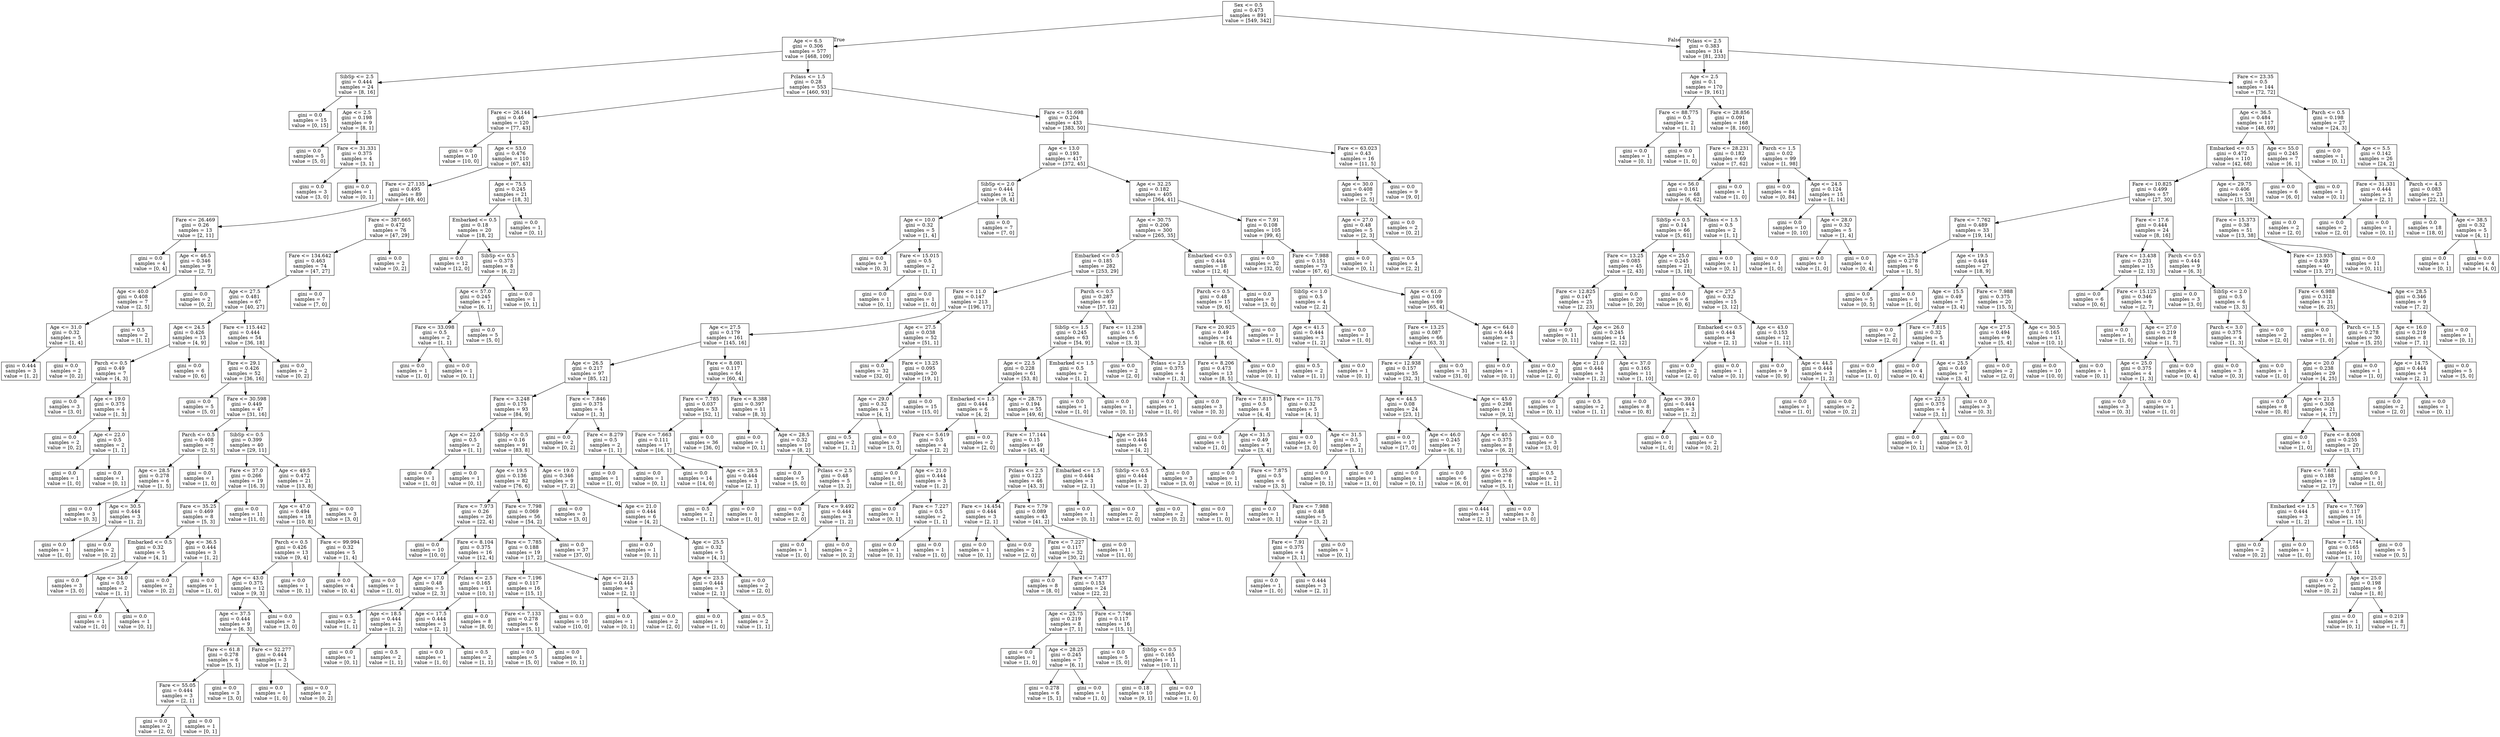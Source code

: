 digraph Tree {
node [shape=box] ;
0 [label="Sex <= 0.5\ngini = 0.473\nsamples = 891\nvalue = [549, 342]"] ;
1 [label="Age <= 6.5\ngini = 0.306\nsamples = 577\nvalue = [468, 109]"] ;
0 -> 1 [labeldistance=2.5, labelangle=45, headlabel="True"] ;
2 [label="SibSp <= 2.5\ngini = 0.444\nsamples = 24\nvalue = [8, 16]"] ;
1 -> 2 ;
3 [label="gini = 0.0\nsamples = 15\nvalue = [0, 15]"] ;
2 -> 3 ;
4 [label="Age <= 2.5\ngini = 0.198\nsamples = 9\nvalue = [8, 1]"] ;
2 -> 4 ;
5 [label="gini = 0.0\nsamples = 5\nvalue = [5, 0]"] ;
4 -> 5 ;
6 [label="Fare <= 31.331\ngini = 0.375\nsamples = 4\nvalue = [3, 1]"] ;
4 -> 6 ;
7 [label="gini = 0.0\nsamples = 3\nvalue = [3, 0]"] ;
6 -> 7 ;
8 [label="gini = 0.0\nsamples = 1\nvalue = [0, 1]"] ;
6 -> 8 ;
9 [label="Pclass <= 1.5\ngini = 0.28\nsamples = 553\nvalue = [460, 93]"] ;
1 -> 9 ;
10 [label="Fare <= 26.144\ngini = 0.46\nsamples = 120\nvalue = [77, 43]"] ;
9 -> 10 ;
11 [label="gini = 0.0\nsamples = 10\nvalue = [10, 0]"] ;
10 -> 11 ;
12 [label="Age <= 53.0\ngini = 0.476\nsamples = 110\nvalue = [67, 43]"] ;
10 -> 12 ;
13 [label="Fare <= 27.135\ngini = 0.495\nsamples = 89\nvalue = [49, 40]"] ;
12 -> 13 ;
14 [label="Fare <= 26.469\ngini = 0.26\nsamples = 13\nvalue = [2, 11]"] ;
13 -> 14 ;
15 [label="gini = 0.0\nsamples = 4\nvalue = [0, 4]"] ;
14 -> 15 ;
16 [label="Age <= 46.5\ngini = 0.346\nsamples = 9\nvalue = [2, 7]"] ;
14 -> 16 ;
17 [label="Age <= 40.0\ngini = 0.408\nsamples = 7\nvalue = [2, 5]"] ;
16 -> 17 ;
18 [label="Age <= 31.0\ngini = 0.32\nsamples = 5\nvalue = [1, 4]"] ;
17 -> 18 ;
19 [label="gini = 0.444\nsamples = 3\nvalue = [1, 2]"] ;
18 -> 19 ;
20 [label="gini = 0.0\nsamples = 2\nvalue = [0, 2]"] ;
18 -> 20 ;
21 [label="gini = 0.5\nsamples = 2\nvalue = [1, 1]"] ;
17 -> 21 ;
22 [label="gini = 0.0\nsamples = 2\nvalue = [0, 2]"] ;
16 -> 22 ;
23 [label="Fare <= 387.665\ngini = 0.472\nsamples = 76\nvalue = [47, 29]"] ;
13 -> 23 ;
24 [label="Fare <= 134.642\ngini = 0.463\nsamples = 74\nvalue = [47, 27]"] ;
23 -> 24 ;
25 [label="Age <= 27.5\ngini = 0.481\nsamples = 67\nvalue = [40, 27]"] ;
24 -> 25 ;
26 [label="Age <= 24.5\ngini = 0.426\nsamples = 13\nvalue = [4, 9]"] ;
25 -> 26 ;
27 [label="Parch <= 0.5\ngini = 0.49\nsamples = 7\nvalue = [4, 3]"] ;
26 -> 27 ;
28 [label="gini = 0.0\nsamples = 3\nvalue = [3, 0]"] ;
27 -> 28 ;
29 [label="Age <= 19.0\ngini = 0.375\nsamples = 4\nvalue = [1, 3]"] ;
27 -> 29 ;
30 [label="gini = 0.0\nsamples = 2\nvalue = [0, 2]"] ;
29 -> 30 ;
31 [label="Age <= 22.0\ngini = 0.5\nsamples = 2\nvalue = [1, 1]"] ;
29 -> 31 ;
32 [label="gini = 0.0\nsamples = 1\nvalue = [1, 0]"] ;
31 -> 32 ;
33 [label="gini = 0.0\nsamples = 1\nvalue = [0, 1]"] ;
31 -> 33 ;
34 [label="gini = 0.0\nsamples = 6\nvalue = [0, 6]"] ;
26 -> 34 ;
35 [label="Fare <= 115.442\ngini = 0.444\nsamples = 54\nvalue = [36, 18]"] ;
25 -> 35 ;
36 [label="Fare <= 29.1\ngini = 0.426\nsamples = 52\nvalue = [36, 16]"] ;
35 -> 36 ;
37 [label="gini = 0.0\nsamples = 5\nvalue = [5, 0]"] ;
36 -> 37 ;
38 [label="Fare <= 30.598\ngini = 0.449\nsamples = 47\nvalue = [31, 16]"] ;
36 -> 38 ;
39 [label="Parch <= 0.5\ngini = 0.408\nsamples = 7\nvalue = [2, 5]"] ;
38 -> 39 ;
40 [label="Age <= 28.5\ngini = 0.278\nsamples = 6\nvalue = [1, 5]"] ;
39 -> 40 ;
41 [label="gini = 0.0\nsamples = 3\nvalue = [0, 3]"] ;
40 -> 41 ;
42 [label="Age <= 30.5\ngini = 0.444\nsamples = 3\nvalue = [1, 2]"] ;
40 -> 42 ;
43 [label="gini = 0.0\nsamples = 1\nvalue = [1, 0]"] ;
42 -> 43 ;
44 [label="gini = 0.0\nsamples = 2\nvalue = [0, 2]"] ;
42 -> 44 ;
45 [label="gini = 0.0\nsamples = 1\nvalue = [1, 0]"] ;
39 -> 45 ;
46 [label="SibSp <= 0.5\ngini = 0.399\nsamples = 40\nvalue = [29, 11]"] ;
38 -> 46 ;
47 [label="Fare <= 37.0\ngini = 0.266\nsamples = 19\nvalue = [16, 3]"] ;
46 -> 47 ;
48 [label="Fare <= 35.25\ngini = 0.469\nsamples = 8\nvalue = [5, 3]"] ;
47 -> 48 ;
49 [label="Embarked <= 0.5\ngini = 0.32\nsamples = 5\nvalue = [4, 1]"] ;
48 -> 49 ;
50 [label="gini = 0.0\nsamples = 3\nvalue = [3, 0]"] ;
49 -> 50 ;
51 [label="Age <= 34.0\ngini = 0.5\nsamples = 2\nvalue = [1, 1]"] ;
49 -> 51 ;
52 [label="gini = 0.0\nsamples = 1\nvalue = [1, 0]"] ;
51 -> 52 ;
53 [label="gini = 0.0\nsamples = 1\nvalue = [0, 1]"] ;
51 -> 53 ;
54 [label="Age <= 36.5\ngini = 0.444\nsamples = 3\nvalue = [1, 2]"] ;
48 -> 54 ;
55 [label="gini = 0.0\nsamples = 2\nvalue = [0, 2]"] ;
54 -> 55 ;
56 [label="gini = 0.0\nsamples = 1\nvalue = [1, 0]"] ;
54 -> 56 ;
57 [label="gini = 0.0\nsamples = 11\nvalue = [11, 0]"] ;
47 -> 57 ;
58 [label="Age <= 49.5\ngini = 0.472\nsamples = 21\nvalue = [13, 8]"] ;
46 -> 58 ;
59 [label="Age <= 47.0\ngini = 0.494\nsamples = 18\nvalue = [10, 8]"] ;
58 -> 59 ;
60 [label="Parch <= 0.5\ngini = 0.426\nsamples = 13\nvalue = [9, 4]"] ;
59 -> 60 ;
61 [label="Age <= 43.0\ngini = 0.375\nsamples = 12\nvalue = [9, 3]"] ;
60 -> 61 ;
62 [label="Age <= 37.5\ngini = 0.444\nsamples = 9\nvalue = [6, 3]"] ;
61 -> 62 ;
63 [label="Fare <= 61.8\ngini = 0.278\nsamples = 6\nvalue = [5, 1]"] ;
62 -> 63 ;
64 [label="Fare <= 55.05\ngini = 0.444\nsamples = 3\nvalue = [2, 1]"] ;
63 -> 64 ;
65 [label="gini = 0.0\nsamples = 2\nvalue = [2, 0]"] ;
64 -> 65 ;
66 [label="gini = 0.0\nsamples = 1\nvalue = [0, 1]"] ;
64 -> 66 ;
67 [label="gini = 0.0\nsamples = 3\nvalue = [3, 0]"] ;
63 -> 67 ;
68 [label="Fare <= 52.277\ngini = 0.444\nsamples = 3\nvalue = [1, 2]"] ;
62 -> 68 ;
69 [label="gini = 0.0\nsamples = 1\nvalue = [1, 0]"] ;
68 -> 69 ;
70 [label="gini = 0.0\nsamples = 2\nvalue = [0, 2]"] ;
68 -> 70 ;
71 [label="gini = 0.0\nsamples = 3\nvalue = [3, 0]"] ;
61 -> 71 ;
72 [label="gini = 0.0\nsamples = 1\nvalue = [0, 1]"] ;
60 -> 72 ;
73 [label="Fare <= 99.994\ngini = 0.32\nsamples = 5\nvalue = [1, 4]"] ;
59 -> 73 ;
74 [label="gini = 0.0\nsamples = 4\nvalue = [0, 4]"] ;
73 -> 74 ;
75 [label="gini = 0.0\nsamples = 1\nvalue = [1, 0]"] ;
73 -> 75 ;
76 [label="gini = 0.0\nsamples = 3\nvalue = [3, 0]"] ;
58 -> 76 ;
77 [label="gini = 0.0\nsamples = 2\nvalue = [0, 2]"] ;
35 -> 77 ;
78 [label="gini = 0.0\nsamples = 7\nvalue = [7, 0]"] ;
24 -> 78 ;
79 [label="gini = 0.0\nsamples = 2\nvalue = [0, 2]"] ;
23 -> 79 ;
80 [label="Age <= 75.5\ngini = 0.245\nsamples = 21\nvalue = [18, 3]"] ;
12 -> 80 ;
81 [label="Embarked <= 0.5\ngini = 0.18\nsamples = 20\nvalue = [18, 2]"] ;
80 -> 81 ;
82 [label="gini = 0.0\nsamples = 12\nvalue = [12, 0]"] ;
81 -> 82 ;
83 [label="SibSp <= 0.5\ngini = 0.375\nsamples = 8\nvalue = [6, 2]"] ;
81 -> 83 ;
84 [label="Age <= 57.0\ngini = 0.245\nsamples = 7\nvalue = [6, 1]"] ;
83 -> 84 ;
85 [label="Fare <= 33.098\ngini = 0.5\nsamples = 2\nvalue = [1, 1]"] ;
84 -> 85 ;
86 [label="gini = 0.0\nsamples = 1\nvalue = [1, 0]"] ;
85 -> 86 ;
87 [label="gini = 0.0\nsamples = 1\nvalue = [0, 1]"] ;
85 -> 87 ;
88 [label="gini = 0.0\nsamples = 5\nvalue = [5, 0]"] ;
84 -> 88 ;
89 [label="gini = 0.0\nsamples = 1\nvalue = [0, 1]"] ;
83 -> 89 ;
90 [label="gini = 0.0\nsamples = 1\nvalue = [0, 1]"] ;
80 -> 90 ;
91 [label="Fare <= 51.698\ngini = 0.204\nsamples = 433\nvalue = [383, 50]"] ;
9 -> 91 ;
92 [label="Age <= 13.0\ngini = 0.193\nsamples = 417\nvalue = [372, 45]"] ;
91 -> 92 ;
93 [label="SibSp <= 2.0\ngini = 0.444\nsamples = 12\nvalue = [8, 4]"] ;
92 -> 93 ;
94 [label="Age <= 10.0\ngini = 0.32\nsamples = 5\nvalue = [1, 4]"] ;
93 -> 94 ;
95 [label="gini = 0.0\nsamples = 3\nvalue = [0, 3]"] ;
94 -> 95 ;
96 [label="Fare <= 15.015\ngini = 0.5\nsamples = 2\nvalue = [1, 1]"] ;
94 -> 96 ;
97 [label="gini = 0.0\nsamples = 1\nvalue = [0, 1]"] ;
96 -> 97 ;
98 [label="gini = 0.0\nsamples = 1\nvalue = [1, 0]"] ;
96 -> 98 ;
99 [label="gini = 0.0\nsamples = 7\nvalue = [7, 0]"] ;
93 -> 99 ;
100 [label="Age <= 32.25\ngini = 0.182\nsamples = 405\nvalue = [364, 41]"] ;
92 -> 100 ;
101 [label="Age <= 30.75\ngini = 0.206\nsamples = 300\nvalue = [265, 35]"] ;
100 -> 101 ;
102 [label="Embarked <= 0.5\ngini = 0.185\nsamples = 282\nvalue = [253, 29]"] ;
101 -> 102 ;
103 [label="Fare <= 11.0\ngini = 0.147\nsamples = 213\nvalue = [196, 17]"] ;
102 -> 103 ;
104 [label="Age <= 27.5\ngini = 0.179\nsamples = 161\nvalue = [145, 16]"] ;
103 -> 104 ;
105 [label="Age <= 26.5\ngini = 0.217\nsamples = 97\nvalue = [85, 12]"] ;
104 -> 105 ;
106 [label="Fare <= 3.248\ngini = 0.175\nsamples = 93\nvalue = [84, 9]"] ;
105 -> 106 ;
107 [label="Age <= 22.0\ngini = 0.5\nsamples = 2\nvalue = [1, 1]"] ;
106 -> 107 ;
108 [label="gini = 0.0\nsamples = 1\nvalue = [1, 0]"] ;
107 -> 108 ;
109 [label="gini = 0.0\nsamples = 1\nvalue = [0, 1]"] ;
107 -> 109 ;
110 [label="SibSp <= 0.5\ngini = 0.16\nsamples = 91\nvalue = [83, 8]"] ;
106 -> 110 ;
111 [label="Age <= 19.5\ngini = 0.136\nsamples = 82\nvalue = [76, 6]"] ;
110 -> 111 ;
112 [label="Fare <= 7.973\ngini = 0.26\nsamples = 26\nvalue = [22, 4]"] ;
111 -> 112 ;
113 [label="gini = 0.0\nsamples = 10\nvalue = [10, 0]"] ;
112 -> 113 ;
114 [label="Fare <= 8.104\ngini = 0.375\nsamples = 16\nvalue = [12, 4]"] ;
112 -> 114 ;
115 [label="Age <= 17.0\ngini = 0.48\nsamples = 5\nvalue = [2, 3]"] ;
114 -> 115 ;
116 [label="gini = 0.5\nsamples = 2\nvalue = [1, 1]"] ;
115 -> 116 ;
117 [label="Age <= 18.5\ngini = 0.444\nsamples = 3\nvalue = [1, 2]"] ;
115 -> 117 ;
118 [label="gini = 0.0\nsamples = 1\nvalue = [0, 1]"] ;
117 -> 118 ;
119 [label="gini = 0.5\nsamples = 2\nvalue = [1, 1]"] ;
117 -> 119 ;
120 [label="Pclass <= 2.5\ngini = 0.165\nsamples = 11\nvalue = [10, 1]"] ;
114 -> 120 ;
121 [label="Age <= 17.5\ngini = 0.444\nsamples = 3\nvalue = [2, 1]"] ;
120 -> 121 ;
122 [label="gini = 0.0\nsamples = 1\nvalue = [1, 0]"] ;
121 -> 122 ;
123 [label="gini = 0.5\nsamples = 2\nvalue = [1, 1]"] ;
121 -> 123 ;
124 [label="gini = 0.0\nsamples = 8\nvalue = [8, 0]"] ;
120 -> 124 ;
125 [label="Fare <= 7.798\ngini = 0.069\nsamples = 56\nvalue = [54, 2]"] ;
111 -> 125 ;
126 [label="Fare <= 7.785\ngini = 0.188\nsamples = 19\nvalue = [17, 2]"] ;
125 -> 126 ;
127 [label="Fare <= 7.196\ngini = 0.117\nsamples = 16\nvalue = [15, 1]"] ;
126 -> 127 ;
128 [label="Fare <= 7.133\ngini = 0.278\nsamples = 6\nvalue = [5, 1]"] ;
127 -> 128 ;
129 [label="gini = 0.0\nsamples = 5\nvalue = [5, 0]"] ;
128 -> 129 ;
130 [label="gini = 0.0\nsamples = 1\nvalue = [0, 1]"] ;
128 -> 130 ;
131 [label="gini = 0.0\nsamples = 10\nvalue = [10, 0]"] ;
127 -> 131 ;
132 [label="Age <= 21.5\ngini = 0.444\nsamples = 3\nvalue = [2, 1]"] ;
126 -> 132 ;
133 [label="gini = 0.0\nsamples = 1\nvalue = [0, 1]"] ;
132 -> 133 ;
134 [label="gini = 0.0\nsamples = 2\nvalue = [2, 0]"] ;
132 -> 134 ;
135 [label="gini = 0.0\nsamples = 37\nvalue = [37, 0]"] ;
125 -> 135 ;
136 [label="Age <= 19.0\ngini = 0.346\nsamples = 9\nvalue = [7, 2]"] ;
110 -> 136 ;
137 [label="gini = 0.0\nsamples = 3\nvalue = [3, 0]"] ;
136 -> 137 ;
138 [label="Age <= 21.0\ngini = 0.444\nsamples = 6\nvalue = [4, 2]"] ;
136 -> 138 ;
139 [label="gini = 0.0\nsamples = 1\nvalue = [0, 1]"] ;
138 -> 139 ;
140 [label="Age <= 25.5\ngini = 0.32\nsamples = 5\nvalue = [4, 1]"] ;
138 -> 140 ;
141 [label="Age <= 23.5\ngini = 0.444\nsamples = 3\nvalue = [2, 1]"] ;
140 -> 141 ;
142 [label="gini = 0.0\nsamples = 1\nvalue = [1, 0]"] ;
141 -> 142 ;
143 [label="gini = 0.5\nsamples = 2\nvalue = [1, 1]"] ;
141 -> 143 ;
144 [label="gini = 0.0\nsamples = 2\nvalue = [2, 0]"] ;
140 -> 144 ;
145 [label="Fare <= 7.846\ngini = 0.375\nsamples = 4\nvalue = [1, 3]"] ;
105 -> 145 ;
146 [label="gini = 0.0\nsamples = 2\nvalue = [0, 2]"] ;
145 -> 146 ;
147 [label="Fare <= 8.279\ngini = 0.5\nsamples = 2\nvalue = [1, 1]"] ;
145 -> 147 ;
148 [label="gini = 0.0\nsamples = 1\nvalue = [1, 0]"] ;
147 -> 148 ;
149 [label="gini = 0.0\nsamples = 1\nvalue = [0, 1]"] ;
147 -> 149 ;
150 [label="Fare <= 8.081\ngini = 0.117\nsamples = 64\nvalue = [60, 4]"] ;
104 -> 150 ;
151 [label="Fare <= 7.785\ngini = 0.037\nsamples = 53\nvalue = [52, 1]"] ;
150 -> 151 ;
152 [label="Fare <= 7.663\ngini = 0.111\nsamples = 17\nvalue = [16, 1]"] ;
151 -> 152 ;
153 [label="gini = 0.0\nsamples = 14\nvalue = [14, 0]"] ;
152 -> 153 ;
154 [label="Age <= 28.5\ngini = 0.444\nsamples = 3\nvalue = [2, 1]"] ;
152 -> 154 ;
155 [label="gini = 0.5\nsamples = 2\nvalue = [1, 1]"] ;
154 -> 155 ;
156 [label="gini = 0.0\nsamples = 1\nvalue = [1, 0]"] ;
154 -> 156 ;
157 [label="gini = 0.0\nsamples = 36\nvalue = [36, 0]"] ;
151 -> 157 ;
158 [label="Fare <= 8.388\ngini = 0.397\nsamples = 11\nvalue = [8, 3]"] ;
150 -> 158 ;
159 [label="gini = 0.0\nsamples = 1\nvalue = [0, 1]"] ;
158 -> 159 ;
160 [label="Age <= 28.5\ngini = 0.32\nsamples = 10\nvalue = [8, 2]"] ;
158 -> 160 ;
161 [label="gini = 0.0\nsamples = 5\nvalue = [5, 0]"] ;
160 -> 161 ;
162 [label="Pclass <= 2.5\ngini = 0.48\nsamples = 5\nvalue = [3, 2]"] ;
160 -> 162 ;
163 [label="gini = 0.0\nsamples = 2\nvalue = [2, 0]"] ;
162 -> 163 ;
164 [label="Fare <= 9.492\ngini = 0.444\nsamples = 3\nvalue = [1, 2]"] ;
162 -> 164 ;
165 [label="gini = 0.0\nsamples = 1\nvalue = [1, 0]"] ;
164 -> 165 ;
166 [label="gini = 0.0\nsamples = 2\nvalue = [0, 2]"] ;
164 -> 166 ;
167 [label="Age <= 27.5\ngini = 0.038\nsamples = 52\nvalue = [51, 1]"] ;
103 -> 167 ;
168 [label="gini = 0.0\nsamples = 32\nvalue = [32, 0]"] ;
167 -> 168 ;
169 [label="Fare <= 13.25\ngini = 0.095\nsamples = 20\nvalue = [19, 1]"] ;
167 -> 169 ;
170 [label="Age <= 29.0\ngini = 0.32\nsamples = 5\nvalue = [4, 1]"] ;
169 -> 170 ;
171 [label="gini = 0.5\nsamples = 2\nvalue = [1, 1]"] ;
170 -> 171 ;
172 [label="gini = 0.0\nsamples = 3\nvalue = [3, 0]"] ;
170 -> 172 ;
173 [label="gini = 0.0\nsamples = 15\nvalue = [15, 0]"] ;
169 -> 173 ;
174 [label="Parch <= 0.5\ngini = 0.287\nsamples = 69\nvalue = [57, 12]"] ;
102 -> 174 ;
175 [label="SibSp <= 1.5\ngini = 0.245\nsamples = 63\nvalue = [54, 9]"] ;
174 -> 175 ;
176 [label="Age <= 22.5\ngini = 0.228\nsamples = 61\nvalue = [53, 8]"] ;
175 -> 176 ;
177 [label="Embarked <= 1.5\ngini = 0.444\nsamples = 6\nvalue = [4, 2]"] ;
176 -> 177 ;
178 [label="Fare <= 5.619\ngini = 0.5\nsamples = 4\nvalue = [2, 2]"] ;
177 -> 178 ;
179 [label="gini = 0.0\nsamples = 1\nvalue = [1, 0]"] ;
178 -> 179 ;
180 [label="Age <= 21.0\ngini = 0.444\nsamples = 3\nvalue = [1, 2]"] ;
178 -> 180 ;
181 [label="gini = 0.0\nsamples = 1\nvalue = [0, 1]"] ;
180 -> 181 ;
182 [label="Fare <= 7.227\ngini = 0.5\nsamples = 2\nvalue = [1, 1]"] ;
180 -> 182 ;
183 [label="gini = 0.0\nsamples = 1\nvalue = [0, 1]"] ;
182 -> 183 ;
184 [label="gini = 0.0\nsamples = 1\nvalue = [1, 0]"] ;
182 -> 184 ;
185 [label="gini = 0.0\nsamples = 2\nvalue = [2, 0]"] ;
177 -> 185 ;
186 [label="Age <= 28.75\ngini = 0.194\nsamples = 55\nvalue = [49, 6]"] ;
176 -> 186 ;
187 [label="Fare <= 17.144\ngini = 0.15\nsamples = 49\nvalue = [45, 4]"] ;
186 -> 187 ;
188 [label="Pclass <= 2.5\ngini = 0.122\nsamples = 46\nvalue = [43, 3]"] ;
187 -> 188 ;
189 [label="Fare <= 14.454\ngini = 0.444\nsamples = 3\nvalue = [2, 1]"] ;
188 -> 189 ;
190 [label="gini = 0.0\nsamples = 1\nvalue = [0, 1]"] ;
189 -> 190 ;
191 [label="gini = 0.0\nsamples = 2\nvalue = [2, 0]"] ;
189 -> 191 ;
192 [label="Fare <= 7.79\ngini = 0.089\nsamples = 43\nvalue = [41, 2]"] ;
188 -> 192 ;
193 [label="Fare <= 7.227\ngini = 0.117\nsamples = 32\nvalue = [30, 2]"] ;
192 -> 193 ;
194 [label="gini = 0.0\nsamples = 8\nvalue = [8, 0]"] ;
193 -> 194 ;
195 [label="Fare <= 7.477\ngini = 0.153\nsamples = 24\nvalue = [22, 2]"] ;
193 -> 195 ;
196 [label="Age <= 25.75\ngini = 0.219\nsamples = 8\nvalue = [7, 1]"] ;
195 -> 196 ;
197 [label="gini = 0.0\nsamples = 1\nvalue = [1, 0]"] ;
196 -> 197 ;
198 [label="Age <= 28.25\ngini = 0.245\nsamples = 7\nvalue = [6, 1]"] ;
196 -> 198 ;
199 [label="gini = 0.278\nsamples = 6\nvalue = [5, 1]"] ;
198 -> 199 ;
200 [label="gini = 0.0\nsamples = 1\nvalue = [1, 0]"] ;
198 -> 200 ;
201 [label="Fare <= 7.746\ngini = 0.117\nsamples = 16\nvalue = [15, 1]"] ;
195 -> 201 ;
202 [label="gini = 0.0\nsamples = 5\nvalue = [5, 0]"] ;
201 -> 202 ;
203 [label="SibSp <= 0.5\ngini = 0.165\nsamples = 11\nvalue = [10, 1]"] ;
201 -> 203 ;
204 [label="gini = 0.18\nsamples = 10\nvalue = [9, 1]"] ;
203 -> 204 ;
205 [label="gini = 0.0\nsamples = 1\nvalue = [1, 0]"] ;
203 -> 205 ;
206 [label="gini = 0.0\nsamples = 11\nvalue = [11, 0]"] ;
192 -> 206 ;
207 [label="Embarked <= 1.5\ngini = 0.444\nsamples = 3\nvalue = [2, 1]"] ;
187 -> 207 ;
208 [label="gini = 0.0\nsamples = 1\nvalue = [0, 1]"] ;
207 -> 208 ;
209 [label="gini = 0.0\nsamples = 2\nvalue = [2, 0]"] ;
207 -> 209 ;
210 [label="Age <= 29.5\ngini = 0.444\nsamples = 6\nvalue = [4, 2]"] ;
186 -> 210 ;
211 [label="SibSp <= 0.5\ngini = 0.444\nsamples = 3\nvalue = [1, 2]"] ;
210 -> 211 ;
212 [label="gini = 0.0\nsamples = 2\nvalue = [0, 2]"] ;
211 -> 212 ;
213 [label="gini = 0.0\nsamples = 1\nvalue = [1, 0]"] ;
211 -> 213 ;
214 [label="gini = 0.0\nsamples = 3\nvalue = [3, 0]"] ;
210 -> 214 ;
215 [label="Embarked <= 1.5\ngini = 0.5\nsamples = 2\nvalue = [1, 1]"] ;
175 -> 215 ;
216 [label="gini = 0.0\nsamples = 1\nvalue = [1, 0]"] ;
215 -> 216 ;
217 [label="gini = 0.0\nsamples = 1\nvalue = [0, 1]"] ;
215 -> 217 ;
218 [label="Fare <= 11.238\ngini = 0.5\nsamples = 6\nvalue = [3, 3]"] ;
174 -> 218 ;
219 [label="gini = 0.0\nsamples = 2\nvalue = [2, 0]"] ;
218 -> 219 ;
220 [label="Pclass <= 2.5\ngini = 0.375\nsamples = 4\nvalue = [1, 3]"] ;
218 -> 220 ;
221 [label="gini = 0.0\nsamples = 1\nvalue = [1, 0]"] ;
220 -> 221 ;
222 [label="gini = 0.0\nsamples = 3\nvalue = [0, 3]"] ;
220 -> 222 ;
223 [label="Embarked <= 0.5\ngini = 0.444\nsamples = 18\nvalue = [12, 6]"] ;
101 -> 223 ;
224 [label="Parch <= 0.5\ngini = 0.48\nsamples = 15\nvalue = [9, 6]"] ;
223 -> 224 ;
225 [label="Fare <= 20.925\ngini = 0.49\nsamples = 14\nvalue = [8, 6]"] ;
224 -> 225 ;
226 [label="Fare <= 8.206\ngini = 0.473\nsamples = 13\nvalue = [8, 5]"] ;
225 -> 226 ;
227 [label="Fare <= 7.815\ngini = 0.5\nsamples = 8\nvalue = [4, 4]"] ;
226 -> 227 ;
228 [label="gini = 0.0\nsamples = 1\nvalue = [1, 0]"] ;
227 -> 228 ;
229 [label="Age <= 31.5\ngini = 0.49\nsamples = 7\nvalue = [3, 4]"] ;
227 -> 229 ;
230 [label="gini = 0.0\nsamples = 1\nvalue = [0, 1]"] ;
229 -> 230 ;
231 [label="Fare <= 7.875\ngini = 0.5\nsamples = 6\nvalue = [3, 3]"] ;
229 -> 231 ;
232 [label="gini = 0.0\nsamples = 1\nvalue = [0, 1]"] ;
231 -> 232 ;
233 [label="Fare <= 7.988\ngini = 0.48\nsamples = 5\nvalue = [3, 2]"] ;
231 -> 233 ;
234 [label="Fare <= 7.91\ngini = 0.375\nsamples = 4\nvalue = [3, 1]"] ;
233 -> 234 ;
235 [label="gini = 0.0\nsamples = 1\nvalue = [1, 0]"] ;
234 -> 235 ;
236 [label="gini = 0.444\nsamples = 3\nvalue = [2, 1]"] ;
234 -> 236 ;
237 [label="gini = 0.0\nsamples = 1\nvalue = [0, 1]"] ;
233 -> 237 ;
238 [label="Fare <= 11.75\ngini = 0.32\nsamples = 5\nvalue = [4, 1]"] ;
226 -> 238 ;
239 [label="gini = 0.0\nsamples = 3\nvalue = [3, 0]"] ;
238 -> 239 ;
240 [label="Age <= 31.5\ngini = 0.5\nsamples = 2\nvalue = [1, 1]"] ;
238 -> 240 ;
241 [label="gini = 0.0\nsamples = 1\nvalue = [0, 1]"] ;
240 -> 241 ;
242 [label="gini = 0.0\nsamples = 1\nvalue = [1, 0]"] ;
240 -> 242 ;
243 [label="gini = 0.0\nsamples = 1\nvalue = [0, 1]"] ;
225 -> 243 ;
244 [label="gini = 0.0\nsamples = 1\nvalue = [1, 0]"] ;
224 -> 244 ;
245 [label="gini = 0.0\nsamples = 3\nvalue = [3, 0]"] ;
223 -> 245 ;
246 [label="Fare <= 7.91\ngini = 0.108\nsamples = 105\nvalue = [99, 6]"] ;
100 -> 246 ;
247 [label="gini = 0.0\nsamples = 32\nvalue = [32, 0]"] ;
246 -> 247 ;
248 [label="Fare <= 7.988\ngini = 0.151\nsamples = 73\nvalue = [67, 6]"] ;
246 -> 248 ;
249 [label="SibSp <= 1.0\ngini = 0.5\nsamples = 4\nvalue = [2, 2]"] ;
248 -> 249 ;
250 [label="Age <= 41.5\ngini = 0.444\nsamples = 3\nvalue = [1, 2]"] ;
249 -> 250 ;
251 [label="gini = 0.5\nsamples = 2\nvalue = [1, 1]"] ;
250 -> 251 ;
252 [label="gini = 0.0\nsamples = 1\nvalue = [0, 1]"] ;
250 -> 252 ;
253 [label="gini = 0.0\nsamples = 1\nvalue = [1, 0]"] ;
249 -> 253 ;
254 [label="Age <= 61.0\ngini = 0.109\nsamples = 69\nvalue = [65, 4]"] ;
248 -> 254 ;
255 [label="Fare <= 13.25\ngini = 0.087\nsamples = 66\nvalue = [63, 3]"] ;
254 -> 255 ;
256 [label="Fare <= 12.938\ngini = 0.157\nsamples = 35\nvalue = [32, 3]"] ;
255 -> 256 ;
257 [label="Age <= 44.5\ngini = 0.08\nsamples = 24\nvalue = [23, 1]"] ;
256 -> 257 ;
258 [label="gini = 0.0\nsamples = 17\nvalue = [17, 0]"] ;
257 -> 258 ;
259 [label="Age <= 46.0\ngini = 0.245\nsamples = 7\nvalue = [6, 1]"] ;
257 -> 259 ;
260 [label="gini = 0.0\nsamples = 1\nvalue = [0, 1]"] ;
259 -> 260 ;
261 [label="gini = 0.0\nsamples = 6\nvalue = [6, 0]"] ;
259 -> 261 ;
262 [label="Age <= 45.0\ngini = 0.298\nsamples = 11\nvalue = [9, 2]"] ;
256 -> 262 ;
263 [label="Age <= 40.5\ngini = 0.375\nsamples = 8\nvalue = [6, 2]"] ;
262 -> 263 ;
264 [label="Age <= 35.0\ngini = 0.278\nsamples = 6\nvalue = [5, 1]"] ;
263 -> 264 ;
265 [label="gini = 0.444\nsamples = 3\nvalue = [2, 1]"] ;
264 -> 265 ;
266 [label="gini = 0.0\nsamples = 3\nvalue = [3, 0]"] ;
264 -> 266 ;
267 [label="gini = 0.5\nsamples = 2\nvalue = [1, 1]"] ;
263 -> 267 ;
268 [label="gini = 0.0\nsamples = 3\nvalue = [3, 0]"] ;
262 -> 268 ;
269 [label="gini = 0.0\nsamples = 31\nvalue = [31, 0]"] ;
255 -> 269 ;
270 [label="Age <= 64.0\ngini = 0.444\nsamples = 3\nvalue = [2, 1]"] ;
254 -> 270 ;
271 [label="gini = 0.0\nsamples = 1\nvalue = [0, 1]"] ;
270 -> 271 ;
272 [label="gini = 0.0\nsamples = 2\nvalue = [2, 0]"] ;
270 -> 272 ;
273 [label="Fare <= 63.023\ngini = 0.43\nsamples = 16\nvalue = [11, 5]"] ;
91 -> 273 ;
274 [label="Age <= 30.0\ngini = 0.408\nsamples = 7\nvalue = [2, 5]"] ;
273 -> 274 ;
275 [label="Age <= 27.0\ngini = 0.48\nsamples = 5\nvalue = [2, 3]"] ;
274 -> 275 ;
276 [label="gini = 0.0\nsamples = 1\nvalue = [0, 1]"] ;
275 -> 276 ;
277 [label="gini = 0.5\nsamples = 4\nvalue = [2, 2]"] ;
275 -> 277 ;
278 [label="gini = 0.0\nsamples = 2\nvalue = [0, 2]"] ;
274 -> 278 ;
279 [label="gini = 0.0\nsamples = 9\nvalue = [9, 0]"] ;
273 -> 279 ;
280 [label="Pclass <= 2.5\ngini = 0.383\nsamples = 314\nvalue = [81, 233]"] ;
0 -> 280 [labeldistance=2.5, labelangle=-45, headlabel="False"] ;
281 [label="Age <= 2.5\ngini = 0.1\nsamples = 170\nvalue = [9, 161]"] ;
280 -> 281 ;
282 [label="Fare <= 88.775\ngini = 0.5\nsamples = 2\nvalue = [1, 1]"] ;
281 -> 282 ;
283 [label="gini = 0.0\nsamples = 1\nvalue = [0, 1]"] ;
282 -> 283 ;
284 [label="gini = 0.0\nsamples = 1\nvalue = [1, 0]"] ;
282 -> 284 ;
285 [label="Fare <= 28.856\ngini = 0.091\nsamples = 168\nvalue = [8, 160]"] ;
281 -> 285 ;
286 [label="Fare <= 28.231\ngini = 0.182\nsamples = 69\nvalue = [7, 62]"] ;
285 -> 286 ;
287 [label="Age <= 56.0\ngini = 0.161\nsamples = 68\nvalue = [6, 62]"] ;
286 -> 287 ;
288 [label="SibSp <= 0.5\ngini = 0.14\nsamples = 66\nvalue = [5, 61]"] ;
287 -> 288 ;
289 [label="Fare <= 13.25\ngini = 0.085\nsamples = 45\nvalue = [2, 43]"] ;
288 -> 289 ;
290 [label="Fare <= 12.825\ngini = 0.147\nsamples = 25\nvalue = [2, 23]"] ;
289 -> 290 ;
291 [label="gini = 0.0\nsamples = 11\nvalue = [0, 11]"] ;
290 -> 291 ;
292 [label="Age <= 26.0\ngini = 0.245\nsamples = 14\nvalue = [2, 12]"] ;
290 -> 292 ;
293 [label="Age <= 21.0\ngini = 0.444\nsamples = 3\nvalue = [1, 2]"] ;
292 -> 293 ;
294 [label="gini = 0.0\nsamples = 1\nvalue = [0, 1]"] ;
293 -> 294 ;
295 [label="gini = 0.5\nsamples = 2\nvalue = [1, 1]"] ;
293 -> 295 ;
296 [label="Age <= 37.0\ngini = 0.165\nsamples = 11\nvalue = [1, 10]"] ;
292 -> 296 ;
297 [label="gini = 0.0\nsamples = 8\nvalue = [0, 8]"] ;
296 -> 297 ;
298 [label="Age <= 39.0\ngini = 0.444\nsamples = 3\nvalue = [1, 2]"] ;
296 -> 298 ;
299 [label="gini = 0.0\nsamples = 1\nvalue = [1, 0]"] ;
298 -> 299 ;
300 [label="gini = 0.0\nsamples = 2\nvalue = [0, 2]"] ;
298 -> 300 ;
301 [label="gini = 0.0\nsamples = 20\nvalue = [0, 20]"] ;
289 -> 301 ;
302 [label="Age <= 25.0\ngini = 0.245\nsamples = 21\nvalue = [3, 18]"] ;
288 -> 302 ;
303 [label="gini = 0.0\nsamples = 6\nvalue = [0, 6]"] ;
302 -> 303 ;
304 [label="Age <= 27.5\ngini = 0.32\nsamples = 15\nvalue = [3, 12]"] ;
302 -> 304 ;
305 [label="Embarked <= 0.5\ngini = 0.444\nsamples = 3\nvalue = [2, 1]"] ;
304 -> 305 ;
306 [label="gini = 0.0\nsamples = 2\nvalue = [2, 0]"] ;
305 -> 306 ;
307 [label="gini = 0.0\nsamples = 1\nvalue = [0, 1]"] ;
305 -> 307 ;
308 [label="Age <= 43.0\ngini = 0.153\nsamples = 12\nvalue = [1, 11]"] ;
304 -> 308 ;
309 [label="gini = 0.0\nsamples = 9\nvalue = [0, 9]"] ;
308 -> 309 ;
310 [label="Age <= 44.5\ngini = 0.444\nsamples = 3\nvalue = [1, 2]"] ;
308 -> 310 ;
311 [label="gini = 0.0\nsamples = 1\nvalue = [1, 0]"] ;
310 -> 311 ;
312 [label="gini = 0.0\nsamples = 2\nvalue = [0, 2]"] ;
310 -> 312 ;
313 [label="Pclass <= 1.5\ngini = 0.5\nsamples = 2\nvalue = [1, 1]"] ;
287 -> 313 ;
314 [label="gini = 0.0\nsamples = 1\nvalue = [0, 1]"] ;
313 -> 314 ;
315 [label="gini = 0.0\nsamples = 1\nvalue = [1, 0]"] ;
313 -> 315 ;
316 [label="gini = 0.0\nsamples = 1\nvalue = [1, 0]"] ;
286 -> 316 ;
317 [label="Parch <= 1.5\ngini = 0.02\nsamples = 99\nvalue = [1, 98]"] ;
285 -> 317 ;
318 [label="gini = 0.0\nsamples = 84\nvalue = [0, 84]"] ;
317 -> 318 ;
319 [label="Age <= 24.5\ngini = 0.124\nsamples = 15\nvalue = [1, 14]"] ;
317 -> 319 ;
320 [label="gini = 0.0\nsamples = 10\nvalue = [0, 10]"] ;
319 -> 320 ;
321 [label="Age <= 28.0\ngini = 0.32\nsamples = 5\nvalue = [1, 4]"] ;
319 -> 321 ;
322 [label="gini = 0.0\nsamples = 1\nvalue = [1, 0]"] ;
321 -> 322 ;
323 [label="gini = 0.0\nsamples = 4\nvalue = [0, 4]"] ;
321 -> 323 ;
324 [label="Fare <= 23.35\ngini = 0.5\nsamples = 144\nvalue = [72, 72]"] ;
280 -> 324 ;
325 [label="Age <= 36.5\ngini = 0.484\nsamples = 117\nvalue = [48, 69]"] ;
324 -> 325 ;
326 [label="Embarked <= 0.5\ngini = 0.472\nsamples = 110\nvalue = [42, 68]"] ;
325 -> 326 ;
327 [label="Fare <= 10.825\ngini = 0.499\nsamples = 57\nvalue = [27, 30]"] ;
326 -> 327 ;
328 [label="Fare <= 7.762\ngini = 0.489\nsamples = 33\nvalue = [19, 14]"] ;
327 -> 328 ;
329 [label="Age <= 25.5\ngini = 0.278\nsamples = 6\nvalue = [1, 5]"] ;
328 -> 329 ;
330 [label="gini = 0.0\nsamples = 5\nvalue = [0, 5]"] ;
329 -> 330 ;
331 [label="gini = 0.0\nsamples = 1\nvalue = [1, 0]"] ;
329 -> 331 ;
332 [label="Age <= 19.5\ngini = 0.444\nsamples = 27\nvalue = [18, 9]"] ;
328 -> 332 ;
333 [label="Age <= 15.5\ngini = 0.49\nsamples = 7\nvalue = [3, 4]"] ;
332 -> 333 ;
334 [label="gini = 0.0\nsamples = 2\nvalue = [2, 0]"] ;
333 -> 334 ;
335 [label="Fare <= 7.815\ngini = 0.32\nsamples = 5\nvalue = [1, 4]"] ;
333 -> 335 ;
336 [label="gini = 0.0\nsamples = 1\nvalue = [1, 0]"] ;
335 -> 336 ;
337 [label="gini = 0.0\nsamples = 4\nvalue = [0, 4]"] ;
335 -> 337 ;
338 [label="Fare <= 7.988\ngini = 0.375\nsamples = 20\nvalue = [15, 5]"] ;
332 -> 338 ;
339 [label="Age <= 27.5\ngini = 0.494\nsamples = 9\nvalue = [5, 4]"] ;
338 -> 339 ;
340 [label="Age <= 25.5\ngini = 0.49\nsamples = 7\nvalue = [3, 4]"] ;
339 -> 340 ;
341 [label="Age <= 22.5\ngini = 0.375\nsamples = 4\nvalue = [3, 1]"] ;
340 -> 341 ;
342 [label="gini = 0.0\nsamples = 1\nvalue = [0, 1]"] ;
341 -> 342 ;
343 [label="gini = 0.0\nsamples = 3\nvalue = [3, 0]"] ;
341 -> 343 ;
344 [label="gini = 0.0\nsamples = 3\nvalue = [0, 3]"] ;
340 -> 344 ;
345 [label="gini = 0.0\nsamples = 2\nvalue = [2, 0]"] ;
339 -> 345 ;
346 [label="Age <= 30.5\ngini = 0.165\nsamples = 11\nvalue = [10, 1]"] ;
338 -> 346 ;
347 [label="gini = 0.0\nsamples = 10\nvalue = [10, 0]"] ;
346 -> 347 ;
348 [label="gini = 0.0\nsamples = 1\nvalue = [0, 1]"] ;
346 -> 348 ;
349 [label="Fare <= 17.6\ngini = 0.444\nsamples = 24\nvalue = [8, 16]"] ;
327 -> 349 ;
350 [label="Fare <= 13.438\ngini = 0.231\nsamples = 15\nvalue = [2, 13]"] ;
349 -> 350 ;
351 [label="gini = 0.0\nsamples = 6\nvalue = [0, 6]"] ;
350 -> 351 ;
352 [label="Fare <= 15.125\ngini = 0.346\nsamples = 9\nvalue = [2, 7]"] ;
350 -> 352 ;
353 [label="gini = 0.0\nsamples = 1\nvalue = [1, 0]"] ;
352 -> 353 ;
354 [label="Age <= 27.0\ngini = 0.219\nsamples = 8\nvalue = [1, 7]"] ;
352 -> 354 ;
355 [label="Age <= 25.0\ngini = 0.375\nsamples = 4\nvalue = [1, 3]"] ;
354 -> 355 ;
356 [label="gini = 0.0\nsamples = 3\nvalue = [0, 3]"] ;
355 -> 356 ;
357 [label="gini = 0.0\nsamples = 1\nvalue = [1, 0]"] ;
355 -> 357 ;
358 [label="gini = 0.0\nsamples = 4\nvalue = [0, 4]"] ;
354 -> 358 ;
359 [label="Parch <= 0.5\ngini = 0.444\nsamples = 9\nvalue = [6, 3]"] ;
349 -> 359 ;
360 [label="gini = 0.0\nsamples = 3\nvalue = [3, 0]"] ;
359 -> 360 ;
361 [label="SibSp <= 2.0\ngini = 0.5\nsamples = 6\nvalue = [3, 3]"] ;
359 -> 361 ;
362 [label="Parch <= 3.0\ngini = 0.375\nsamples = 4\nvalue = [1, 3]"] ;
361 -> 362 ;
363 [label="gini = 0.0\nsamples = 3\nvalue = [0, 3]"] ;
362 -> 363 ;
364 [label="gini = 0.0\nsamples = 1\nvalue = [1, 0]"] ;
362 -> 364 ;
365 [label="gini = 0.0\nsamples = 2\nvalue = [2, 0]"] ;
361 -> 365 ;
366 [label="Age <= 29.75\ngini = 0.406\nsamples = 53\nvalue = [15, 38]"] ;
326 -> 366 ;
367 [label="Fare <= 15.373\ngini = 0.38\nsamples = 51\nvalue = [13, 38]"] ;
366 -> 367 ;
368 [label="Fare <= 13.935\ngini = 0.439\nsamples = 40\nvalue = [13, 27]"] ;
367 -> 368 ;
369 [label="Fare <= 6.988\ngini = 0.312\nsamples = 31\nvalue = [6, 25]"] ;
368 -> 369 ;
370 [label="gini = 0.0\nsamples = 1\nvalue = [1, 0]"] ;
369 -> 370 ;
371 [label="Parch <= 1.5\ngini = 0.278\nsamples = 30\nvalue = [5, 25]"] ;
369 -> 371 ;
372 [label="Age <= 20.0\ngini = 0.238\nsamples = 29\nvalue = [4, 25]"] ;
371 -> 372 ;
373 [label="gini = 0.0\nsamples = 8\nvalue = [0, 8]"] ;
372 -> 373 ;
374 [label="Age <= 21.5\ngini = 0.308\nsamples = 21\nvalue = [4, 17]"] ;
372 -> 374 ;
375 [label="gini = 0.0\nsamples = 1\nvalue = [1, 0]"] ;
374 -> 375 ;
376 [label="Fare <= 8.008\ngini = 0.255\nsamples = 20\nvalue = [3, 17]"] ;
374 -> 376 ;
377 [label="Fare <= 7.681\ngini = 0.188\nsamples = 19\nvalue = [2, 17]"] ;
376 -> 377 ;
378 [label="Embarked <= 1.5\ngini = 0.444\nsamples = 3\nvalue = [1, 2]"] ;
377 -> 378 ;
379 [label="gini = 0.0\nsamples = 2\nvalue = [0, 2]"] ;
378 -> 379 ;
380 [label="gini = 0.0\nsamples = 1\nvalue = [1, 0]"] ;
378 -> 380 ;
381 [label="Fare <= 7.769\ngini = 0.117\nsamples = 16\nvalue = [1, 15]"] ;
377 -> 381 ;
382 [label="Fare <= 7.744\ngini = 0.165\nsamples = 11\nvalue = [1, 10]"] ;
381 -> 382 ;
383 [label="gini = 0.0\nsamples = 2\nvalue = [0, 2]"] ;
382 -> 383 ;
384 [label="Age <= 25.0\ngini = 0.198\nsamples = 9\nvalue = [1, 8]"] ;
382 -> 384 ;
385 [label="gini = 0.0\nsamples = 1\nvalue = [0, 1]"] ;
384 -> 385 ;
386 [label="gini = 0.219\nsamples = 8\nvalue = [1, 7]"] ;
384 -> 386 ;
387 [label="gini = 0.0\nsamples = 5\nvalue = [0, 5]"] ;
381 -> 387 ;
388 [label="gini = 0.0\nsamples = 1\nvalue = [1, 0]"] ;
376 -> 388 ;
389 [label="gini = 0.0\nsamples = 1\nvalue = [1, 0]"] ;
371 -> 389 ;
390 [label="Age <= 28.5\ngini = 0.346\nsamples = 9\nvalue = [7, 2]"] ;
368 -> 390 ;
391 [label="Age <= 16.0\ngini = 0.219\nsamples = 8\nvalue = [7, 1]"] ;
390 -> 391 ;
392 [label="Age <= 14.75\ngini = 0.444\nsamples = 3\nvalue = [2, 1]"] ;
391 -> 392 ;
393 [label="gini = 0.0\nsamples = 2\nvalue = [2, 0]"] ;
392 -> 393 ;
394 [label="gini = 0.0\nsamples = 1\nvalue = [0, 1]"] ;
392 -> 394 ;
395 [label="gini = 0.0\nsamples = 5\nvalue = [5, 0]"] ;
391 -> 395 ;
396 [label="gini = 0.0\nsamples = 1\nvalue = [0, 1]"] ;
390 -> 396 ;
397 [label="gini = 0.0\nsamples = 11\nvalue = [0, 11]"] ;
367 -> 397 ;
398 [label="gini = 0.0\nsamples = 2\nvalue = [2, 0]"] ;
366 -> 398 ;
399 [label="Age <= 55.0\ngini = 0.245\nsamples = 7\nvalue = [6, 1]"] ;
325 -> 399 ;
400 [label="gini = 0.0\nsamples = 6\nvalue = [6, 0]"] ;
399 -> 400 ;
401 [label="gini = 0.0\nsamples = 1\nvalue = [0, 1]"] ;
399 -> 401 ;
402 [label="Parch <= 0.5\ngini = 0.198\nsamples = 27\nvalue = [24, 3]"] ;
324 -> 402 ;
403 [label="gini = 0.0\nsamples = 1\nvalue = [0, 1]"] ;
402 -> 403 ;
404 [label="Age <= 5.5\ngini = 0.142\nsamples = 26\nvalue = [24, 2]"] ;
402 -> 404 ;
405 [label="Fare <= 31.331\ngini = 0.444\nsamples = 3\nvalue = [2, 1]"] ;
404 -> 405 ;
406 [label="gini = 0.0\nsamples = 2\nvalue = [2, 0]"] ;
405 -> 406 ;
407 [label="gini = 0.0\nsamples = 1\nvalue = [0, 1]"] ;
405 -> 407 ;
408 [label="Parch <= 4.5\ngini = 0.083\nsamples = 23\nvalue = [22, 1]"] ;
404 -> 408 ;
409 [label="gini = 0.0\nsamples = 18\nvalue = [18, 0]"] ;
408 -> 409 ;
410 [label="Age <= 38.5\ngini = 0.32\nsamples = 5\nvalue = [4, 1]"] ;
408 -> 410 ;
411 [label="gini = 0.0\nsamples = 1\nvalue = [0, 1]"] ;
410 -> 411 ;
412 [label="gini = 0.0\nsamples = 4\nvalue = [4, 0]"] ;
410 -> 412 ;
}